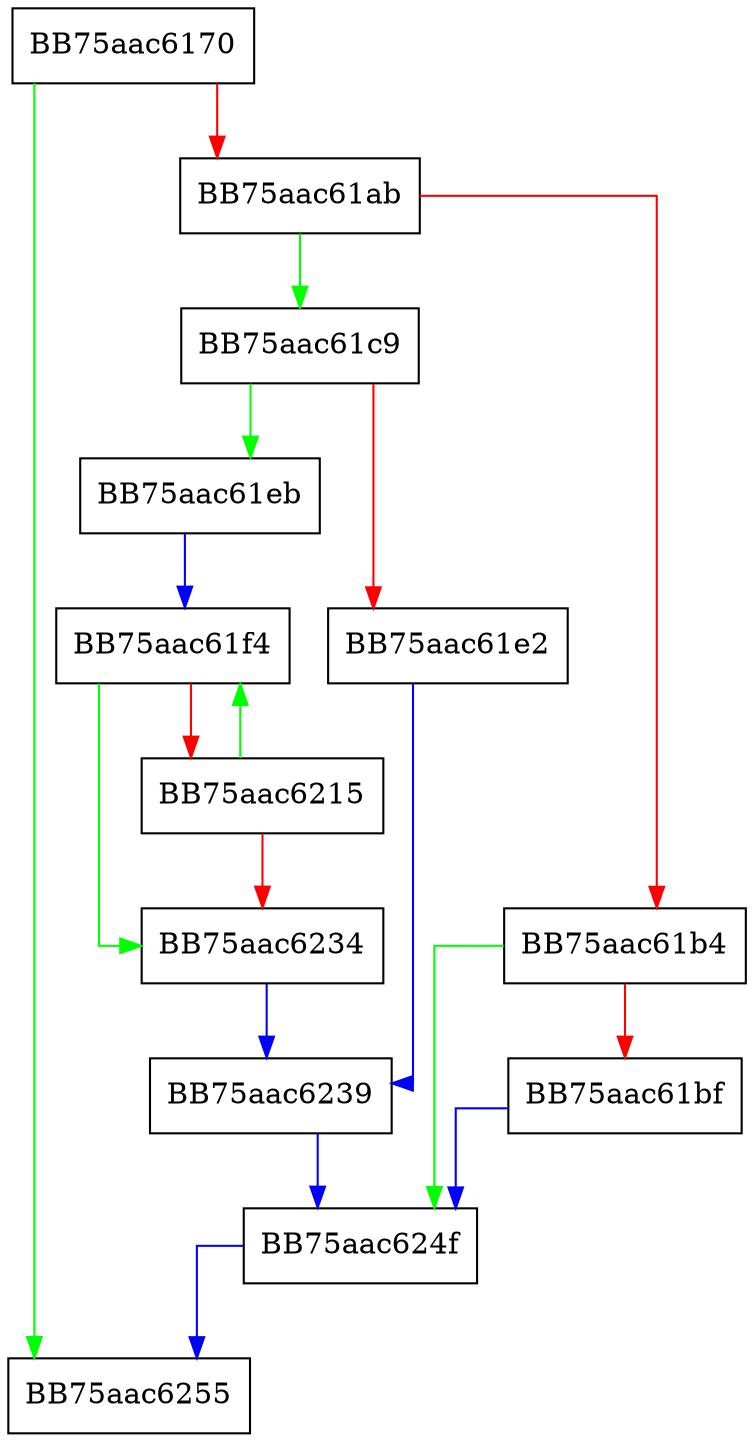 digraph GetDistance {
  node [shape="box"];
  graph [splines=ortho];
  BB75aac6170 -> BB75aac6255 [color="green"];
  BB75aac6170 -> BB75aac61ab [color="red"];
  BB75aac61ab -> BB75aac61c9 [color="green"];
  BB75aac61ab -> BB75aac61b4 [color="red"];
  BB75aac61b4 -> BB75aac624f [color="green"];
  BB75aac61b4 -> BB75aac61bf [color="red"];
  BB75aac61bf -> BB75aac624f [color="blue"];
  BB75aac61c9 -> BB75aac61eb [color="green"];
  BB75aac61c9 -> BB75aac61e2 [color="red"];
  BB75aac61e2 -> BB75aac6239 [color="blue"];
  BB75aac61eb -> BB75aac61f4 [color="blue"];
  BB75aac61f4 -> BB75aac6234 [color="green"];
  BB75aac61f4 -> BB75aac6215 [color="red"];
  BB75aac6215 -> BB75aac61f4 [color="green"];
  BB75aac6215 -> BB75aac6234 [color="red"];
  BB75aac6234 -> BB75aac6239 [color="blue"];
  BB75aac6239 -> BB75aac624f [color="blue"];
  BB75aac624f -> BB75aac6255 [color="blue"];
}
